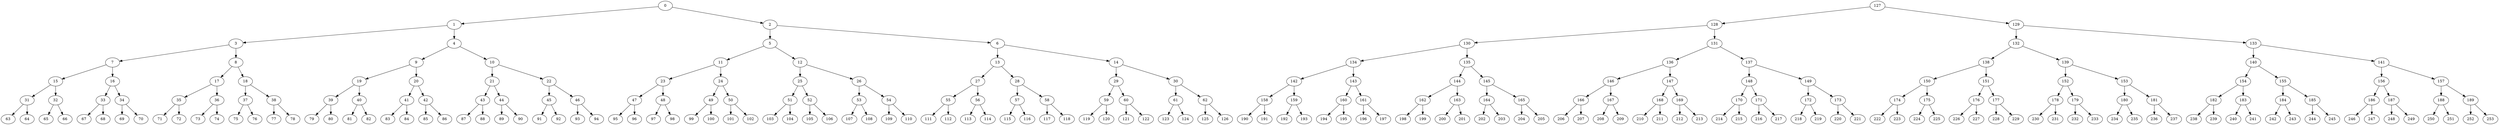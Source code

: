 strict digraph  {
0;
1;
2;
3;
4;
5;
6;
7;
8;
9;
10;
11;
12;
13;
14;
15;
16;
17;
18;
19;
20;
21;
22;
23;
24;
25;
26;
27;
28;
29;
30;
31;
32;
33;
34;
35;
36;
37;
38;
39;
40;
41;
42;
43;
44;
45;
46;
47;
48;
49;
50;
51;
52;
53;
54;
55;
56;
57;
58;
59;
60;
61;
62;
63;
64;
65;
66;
67;
68;
69;
70;
71;
72;
73;
74;
75;
76;
77;
78;
79;
80;
81;
82;
83;
84;
85;
86;
87;
88;
89;
90;
91;
92;
93;
94;
95;
96;
97;
98;
99;
100;
101;
102;
103;
104;
105;
106;
107;
108;
109;
110;
111;
112;
113;
114;
115;
116;
117;
118;
119;
120;
121;
122;
123;
124;
125;
126;
127;
128;
129;
130;
131;
132;
133;
134;
135;
136;
137;
138;
139;
140;
141;
142;
143;
144;
145;
146;
147;
148;
149;
150;
151;
152;
153;
154;
155;
156;
157;
158;
159;
160;
161;
162;
163;
164;
165;
166;
167;
168;
169;
170;
171;
172;
173;
174;
175;
176;
177;
178;
179;
180;
181;
182;
183;
184;
185;
186;
187;
188;
189;
190;
191;
192;
193;
194;
195;
196;
197;
198;
199;
200;
201;
202;
203;
204;
205;
206;
207;
208;
209;
210;
211;
212;
213;
214;
215;
216;
217;
218;
219;
220;
221;
222;
223;
224;
225;
226;
227;
228;
229;
230;
231;
232;
233;
234;
235;
236;
237;
238;
239;
240;
241;
242;
243;
244;
245;
246;
247;
248;
249;
250;
251;
252;
253;
0 -> 1;
0 -> 2;
1 -> 3;
1 -> 4;
2 -> 5;
2 -> 6;
3 -> 7;
3 -> 8;
4 -> 9;
4 -> 10;
5 -> 11;
5 -> 12;
6 -> 13;
6 -> 14;
7 -> 15;
7 -> 16;
8 -> 17;
8 -> 18;
9 -> 19;
9 -> 20;
10 -> 21;
10 -> 22;
11 -> 23;
11 -> 24;
12 -> 25;
12 -> 26;
13 -> 27;
13 -> 28;
14 -> 29;
14 -> 30;
15 -> 31;
15 -> 32;
16 -> 33;
16 -> 34;
17 -> 35;
17 -> 36;
18 -> 37;
18 -> 38;
19 -> 39;
19 -> 40;
20 -> 41;
20 -> 42;
21 -> 43;
21 -> 44;
22 -> 45;
22 -> 46;
23 -> 47;
23 -> 48;
24 -> 49;
24 -> 50;
25 -> 51;
25 -> 52;
26 -> 53;
26 -> 54;
27 -> 55;
27 -> 56;
28 -> 57;
28 -> 58;
29 -> 59;
29 -> 60;
30 -> 61;
30 -> 62;
31 -> 63;
31 -> 64;
32 -> 65;
32 -> 66;
33 -> 67;
33 -> 68;
34 -> 69;
34 -> 70;
35 -> 71;
35 -> 72;
36 -> 73;
36 -> 74;
37 -> 75;
37 -> 76;
38 -> 77;
38 -> 78;
39 -> 79;
39 -> 80;
40 -> 81;
40 -> 82;
41 -> 83;
41 -> 84;
42 -> 85;
42 -> 86;
43 -> 87;
43 -> 88;
44 -> 89;
44 -> 90;
45 -> 91;
45 -> 92;
46 -> 93;
46 -> 94;
47 -> 95;
47 -> 96;
48 -> 97;
48 -> 98;
49 -> 99;
49 -> 100;
50 -> 101;
50 -> 102;
51 -> 103;
51 -> 104;
52 -> 105;
52 -> 106;
53 -> 107;
53 -> 108;
54 -> 109;
54 -> 110;
55 -> 111;
55 -> 112;
56 -> 113;
56 -> 114;
57 -> 115;
57 -> 116;
58 -> 117;
58 -> 118;
59 -> 119;
59 -> 120;
60 -> 121;
60 -> 122;
61 -> 123;
61 -> 124;
62 -> 125;
62 -> 126;
127 -> 128;
127 -> 129;
128 -> 130;
128 -> 131;
129 -> 132;
129 -> 133;
130 -> 134;
130 -> 135;
131 -> 136;
131 -> 137;
132 -> 138;
132 -> 139;
133 -> 140;
133 -> 141;
134 -> 142;
134 -> 143;
135 -> 144;
135 -> 145;
136 -> 146;
136 -> 147;
137 -> 148;
137 -> 149;
138 -> 150;
138 -> 151;
139 -> 152;
139 -> 153;
140 -> 154;
140 -> 155;
141 -> 156;
141 -> 157;
142 -> 158;
142 -> 159;
143 -> 160;
143 -> 161;
144 -> 162;
144 -> 163;
145 -> 164;
145 -> 165;
146 -> 166;
146 -> 167;
147 -> 168;
147 -> 169;
148 -> 170;
148 -> 171;
149 -> 172;
149 -> 173;
150 -> 174;
150 -> 175;
151 -> 176;
151 -> 177;
152 -> 178;
152 -> 179;
153 -> 180;
153 -> 181;
154 -> 182;
154 -> 183;
155 -> 184;
155 -> 185;
156 -> 186;
156 -> 187;
157 -> 188;
157 -> 189;
158 -> 190;
158 -> 191;
159 -> 192;
159 -> 193;
160 -> 194;
160 -> 195;
161 -> 196;
161 -> 197;
162 -> 198;
162 -> 199;
163 -> 200;
163 -> 201;
164 -> 202;
164 -> 203;
165 -> 204;
165 -> 205;
166 -> 206;
166 -> 207;
167 -> 208;
167 -> 209;
168 -> 210;
168 -> 211;
169 -> 212;
169 -> 213;
170 -> 214;
170 -> 215;
171 -> 216;
171 -> 217;
172 -> 218;
172 -> 219;
173 -> 220;
173 -> 221;
174 -> 222;
174 -> 223;
175 -> 224;
175 -> 225;
176 -> 226;
176 -> 227;
177 -> 228;
177 -> 229;
178 -> 230;
178 -> 231;
179 -> 232;
179 -> 233;
180 -> 234;
180 -> 235;
181 -> 236;
181 -> 237;
182 -> 238;
182 -> 239;
183 -> 240;
183 -> 241;
184 -> 242;
184 -> 243;
185 -> 244;
185 -> 245;
186 -> 246;
186 -> 247;
187 -> 248;
187 -> 249;
188 -> 250;
188 -> 251;
189 -> 252;
189 -> 253;
}
